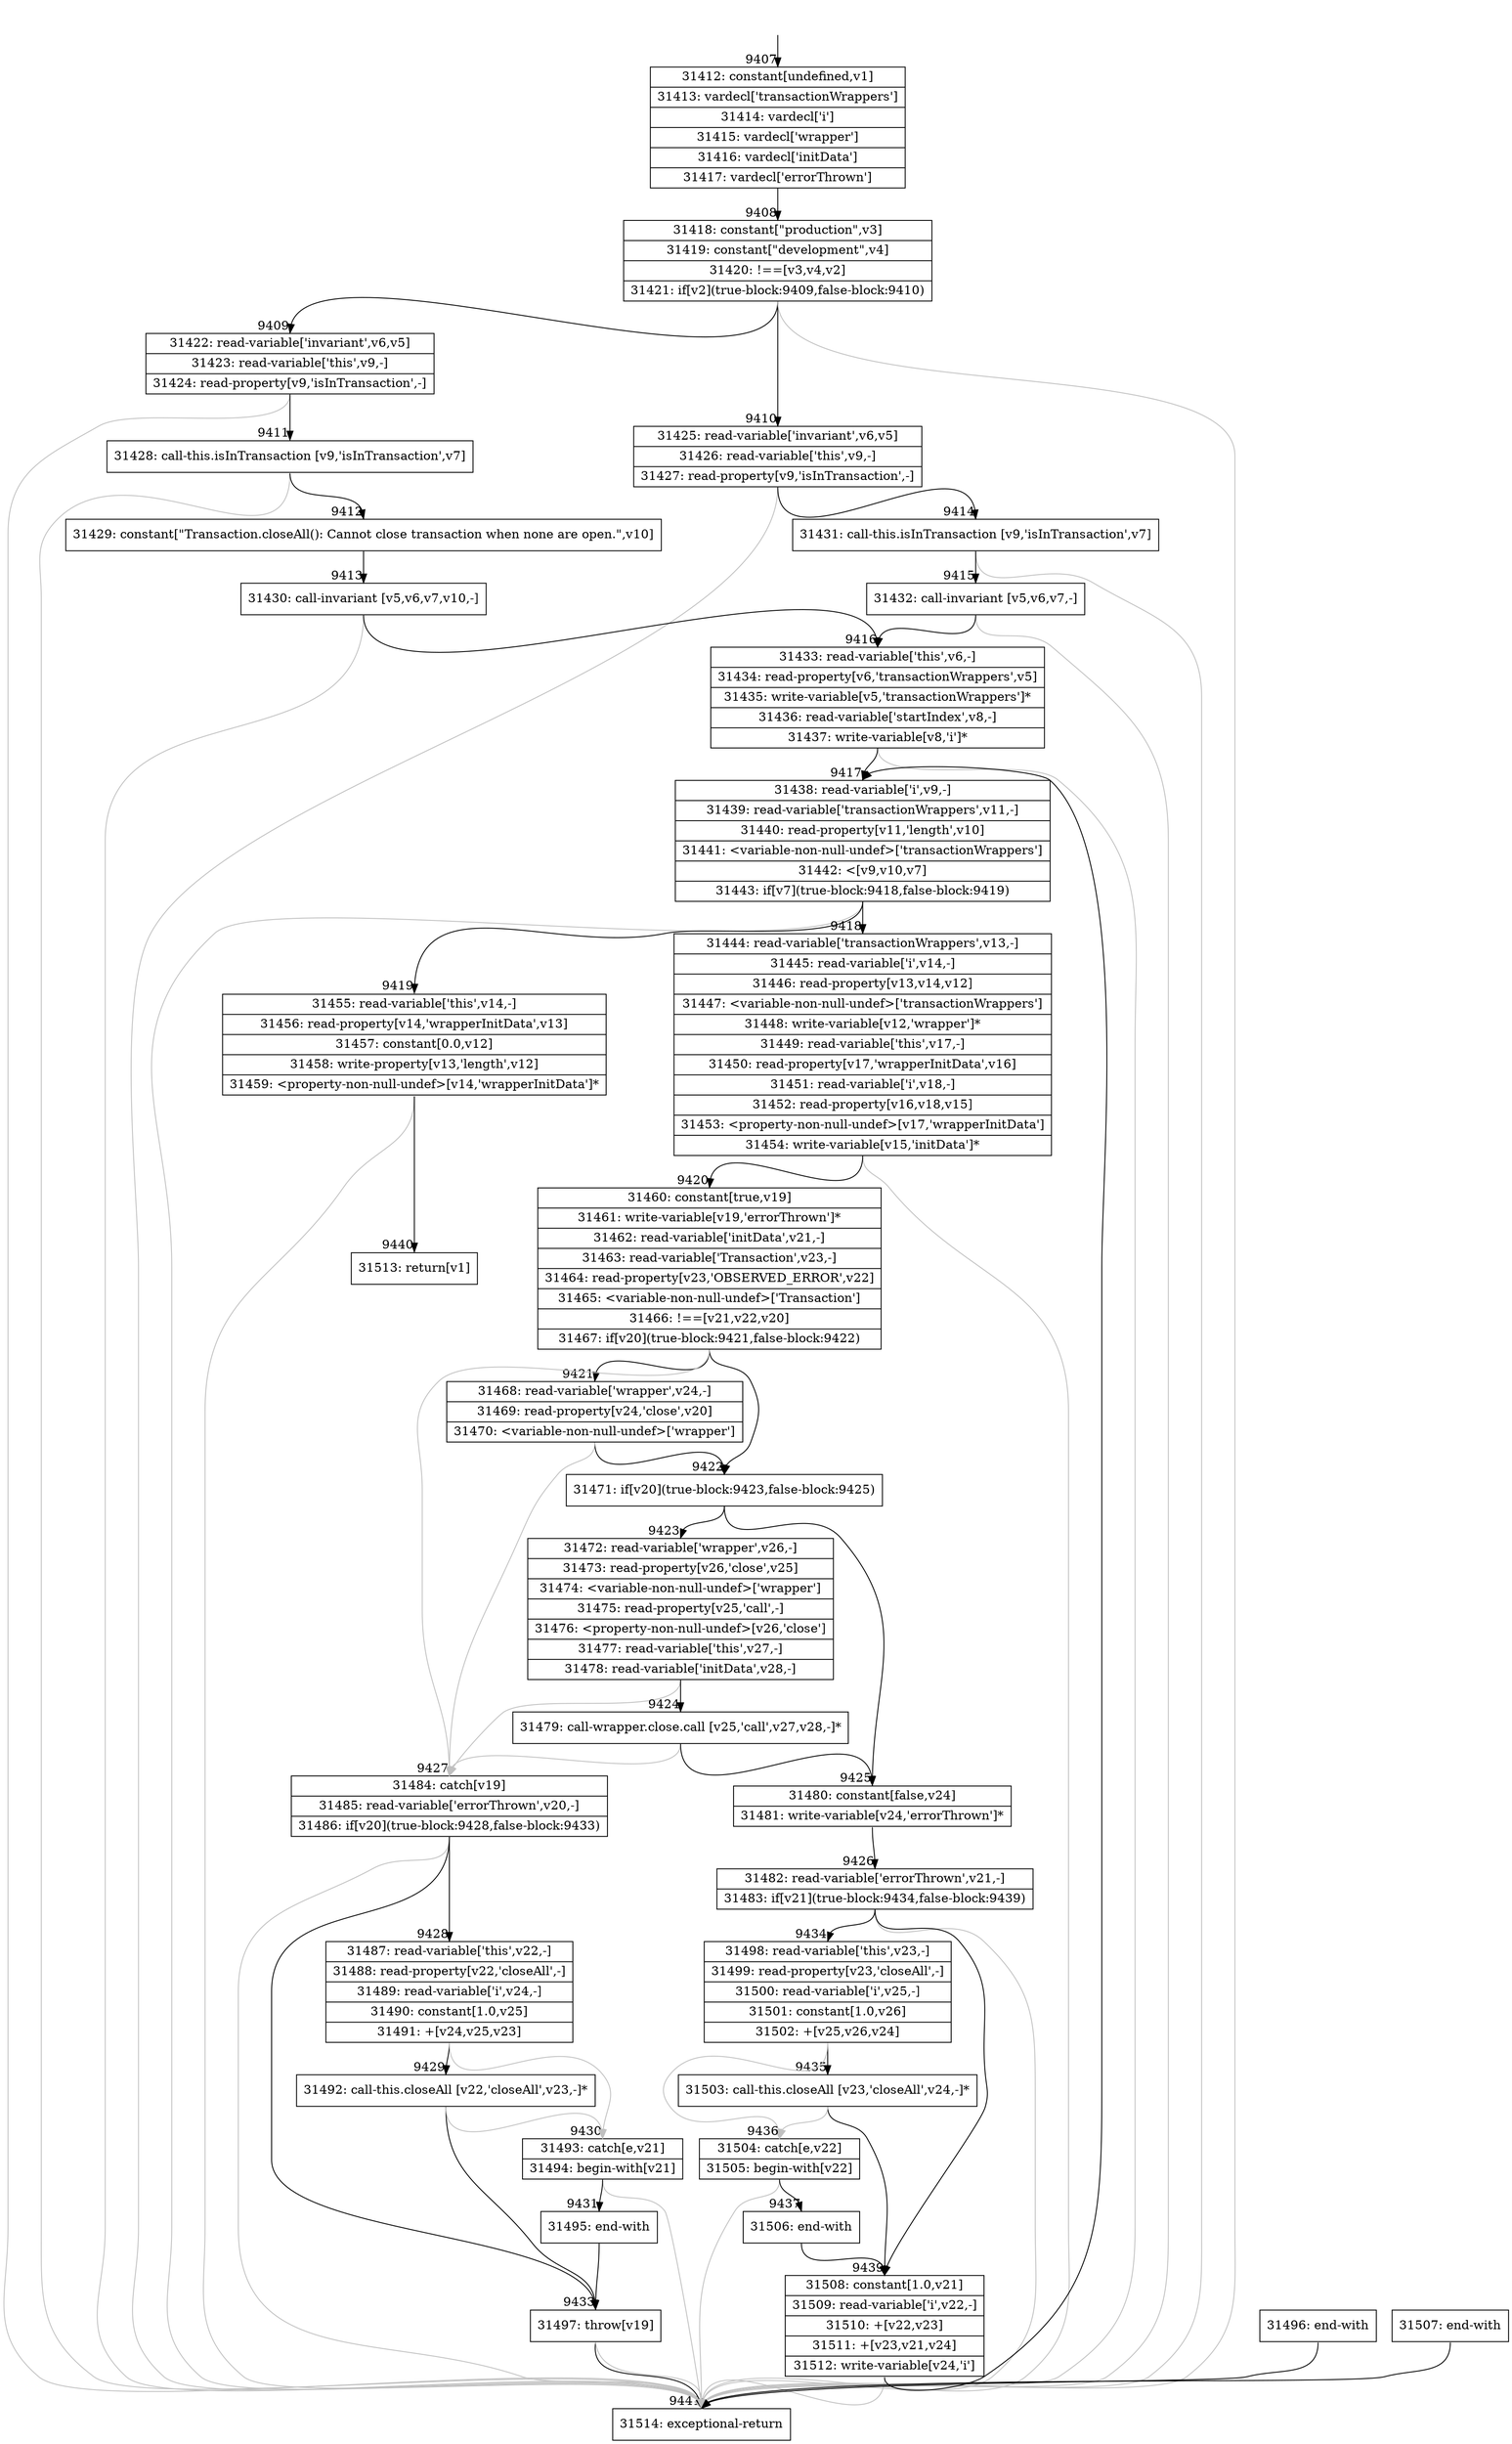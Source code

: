 digraph {
rankdir="TD"
BB_entry691[shape=none,label=""];
BB_entry691 -> BB9407 [tailport=s, headport=n, headlabel="    9407"]
BB9407 [shape=record label="{31412: constant[undefined,v1]|31413: vardecl['transactionWrappers']|31414: vardecl['i']|31415: vardecl['wrapper']|31416: vardecl['initData']|31417: vardecl['errorThrown']}" ] 
BB9407 -> BB9408 [tailport=s, headport=n, headlabel="      9408"]
BB9408 [shape=record label="{31418: constant[\"production\",v3]|31419: constant[\"development\",v4]|31420: !==[v3,v4,v2]|31421: if[v2](true-block:9409,false-block:9410)}" ] 
BB9408 -> BB9409 [tailport=s, headport=n, headlabel="      9409"]
BB9408 -> BB9410 [tailport=s, headport=n, headlabel="      9410"]
BB9408 -> BB9441 [tailport=s, headport=n, color=gray, headlabel="      9441"]
BB9409 [shape=record label="{31422: read-variable['invariant',v6,v5]|31423: read-variable['this',v9,-]|31424: read-property[v9,'isInTransaction',-]}" ] 
BB9409 -> BB9411 [tailport=s, headport=n, headlabel="      9411"]
BB9409 -> BB9441 [tailport=s, headport=n, color=gray]
BB9410 [shape=record label="{31425: read-variable['invariant',v6,v5]|31426: read-variable['this',v9,-]|31427: read-property[v9,'isInTransaction',-]}" ] 
BB9410 -> BB9414 [tailport=s, headport=n, headlabel="      9414"]
BB9410 -> BB9441 [tailport=s, headport=n, color=gray]
BB9411 [shape=record label="{31428: call-this.isInTransaction [v9,'isInTransaction',v7]}" ] 
BB9411 -> BB9412 [tailport=s, headport=n, headlabel="      9412"]
BB9411 -> BB9441 [tailport=s, headport=n, color=gray]
BB9412 [shape=record label="{31429: constant[\"Transaction.closeAll(): Cannot close transaction when none are open.\",v10]}" ] 
BB9412 -> BB9413 [tailport=s, headport=n, headlabel="      9413"]
BB9413 [shape=record label="{31430: call-invariant [v5,v6,v7,v10,-]}" ] 
BB9413 -> BB9416 [tailport=s, headport=n, headlabel="      9416"]
BB9413 -> BB9441 [tailport=s, headport=n, color=gray]
BB9414 [shape=record label="{31431: call-this.isInTransaction [v9,'isInTransaction',v7]}" ] 
BB9414 -> BB9415 [tailport=s, headport=n, headlabel="      9415"]
BB9414 -> BB9441 [tailport=s, headport=n, color=gray]
BB9415 [shape=record label="{31432: call-invariant [v5,v6,v7,-]}" ] 
BB9415 -> BB9416 [tailport=s, headport=n]
BB9415 -> BB9441 [tailport=s, headport=n, color=gray]
BB9416 [shape=record label="{31433: read-variable['this',v6,-]|31434: read-property[v6,'transactionWrappers',v5]|31435: write-variable[v5,'transactionWrappers']*|31436: read-variable['startIndex',v8,-]|31437: write-variable[v8,'i']*}" ] 
BB9416 -> BB9417 [tailport=s, headport=n, headlabel="      9417"]
BB9416 -> BB9441 [tailport=s, headport=n, color=gray]
BB9417 [shape=record label="{31438: read-variable['i',v9,-]|31439: read-variable['transactionWrappers',v11,-]|31440: read-property[v11,'length',v10]|31441: \<variable-non-null-undef\>['transactionWrappers']|31442: \<[v9,v10,v7]|31443: if[v7](true-block:9418,false-block:9419)}" ] 
BB9417 -> BB9418 [tailport=s, headport=n, headlabel="      9418"]
BB9417 -> BB9419 [tailport=s, headport=n, headlabel="      9419"]
BB9417 -> BB9441 [tailport=s, headport=n, color=gray]
BB9418 [shape=record label="{31444: read-variable['transactionWrappers',v13,-]|31445: read-variable['i',v14,-]|31446: read-property[v13,v14,v12]|31447: \<variable-non-null-undef\>['transactionWrappers']|31448: write-variable[v12,'wrapper']*|31449: read-variable['this',v17,-]|31450: read-property[v17,'wrapperInitData',v16]|31451: read-variable['i',v18,-]|31452: read-property[v16,v18,v15]|31453: \<property-non-null-undef\>[v17,'wrapperInitData']|31454: write-variable[v15,'initData']*}" ] 
BB9418 -> BB9420 [tailport=s, headport=n, headlabel="      9420"]
BB9418 -> BB9441 [tailport=s, headport=n, color=gray]
BB9419 [shape=record label="{31455: read-variable['this',v14,-]|31456: read-property[v14,'wrapperInitData',v13]|31457: constant[0.0,v12]|31458: write-property[v13,'length',v12]|31459: \<property-non-null-undef\>[v14,'wrapperInitData']*}" ] 
BB9419 -> BB9440 [tailport=s, headport=n, headlabel="      9440"]
BB9419 -> BB9441 [tailport=s, headport=n, color=gray]
BB9420 [shape=record label="{31460: constant[true,v19]|31461: write-variable[v19,'errorThrown']*|31462: read-variable['initData',v21,-]|31463: read-variable['Transaction',v23,-]|31464: read-property[v23,'OBSERVED_ERROR',v22]|31465: \<variable-non-null-undef\>['Transaction']|31466: !==[v21,v22,v20]|31467: if[v20](true-block:9421,false-block:9422)}" ] 
BB9420 -> BB9422 [tailport=s, headport=n, headlabel="      9422"]
BB9420 -> BB9421 [tailport=s, headport=n, headlabel="      9421"]
BB9420 -> BB9427 [tailport=s, headport=n, color=gray, headlabel="      9427"]
BB9421 [shape=record label="{31468: read-variable['wrapper',v24,-]|31469: read-property[v24,'close',v20]|31470: \<variable-non-null-undef\>['wrapper']}" ] 
BB9421 -> BB9422 [tailport=s, headport=n]
BB9421 -> BB9427 [tailport=s, headport=n, color=gray]
BB9422 [shape=record label="{31471: if[v20](true-block:9423,false-block:9425)}" ] 
BB9422 -> BB9423 [tailport=s, headport=n, headlabel="      9423"]
BB9422 -> BB9425 [tailport=s, headport=n, headlabel="      9425"]
BB9423 [shape=record label="{31472: read-variable['wrapper',v26,-]|31473: read-property[v26,'close',v25]|31474: \<variable-non-null-undef\>['wrapper']|31475: read-property[v25,'call',-]|31476: \<property-non-null-undef\>[v26,'close']|31477: read-variable['this',v27,-]|31478: read-variable['initData',v28,-]}" ] 
BB9423 -> BB9424 [tailport=s, headport=n, headlabel="      9424"]
BB9423 -> BB9427 [tailport=s, headport=n, color=gray]
BB9424 [shape=record label="{31479: call-wrapper.close.call [v25,'call',v27,v28,-]*}" ] 
BB9424 -> BB9425 [tailport=s, headport=n]
BB9424 -> BB9427 [tailport=s, headport=n, color=gray]
BB9425 [shape=record label="{31480: constant[false,v24]|31481: write-variable[v24,'errorThrown']*}" ] 
BB9425 -> BB9426 [tailport=s, headport=n, headlabel="      9426"]
BB9426 [shape=record label="{31482: read-variable['errorThrown',v21,-]|31483: if[v21](true-block:9434,false-block:9439)}" ] 
BB9426 -> BB9434 [tailport=s, headport=n, headlabel="      9434"]
BB9426 -> BB9439 [tailport=s, headport=n, headlabel="      9439"]
BB9426 -> BB9441 [tailport=s, headport=n, color=gray]
BB9427 [shape=record label="{31484: catch[v19]|31485: read-variable['errorThrown',v20,-]|31486: if[v20](true-block:9428,false-block:9433)}" ] 
BB9427 -> BB9428 [tailport=s, headport=n, headlabel="      9428"]
BB9427 -> BB9433 [tailport=s, headport=n, headlabel="      9433"]
BB9427 -> BB9441 [tailport=s, headport=n, color=gray]
BB9428 [shape=record label="{31487: read-variable['this',v22,-]|31488: read-property[v22,'closeAll',-]|31489: read-variable['i',v24,-]|31490: constant[1.0,v25]|31491: +[v24,v25,v23]}" ] 
BB9428 -> BB9429 [tailport=s, headport=n, headlabel="      9429"]
BB9428 -> BB9430 [tailport=s, headport=n, color=gray, headlabel="      9430"]
BB9429 [shape=record label="{31492: call-this.closeAll [v22,'closeAll',v23,-]*}" ] 
BB9429 -> BB9433 [tailport=s, headport=n]
BB9429 -> BB9430 [tailport=s, headport=n, color=gray]
BB9430 [shape=record label="{31493: catch[e,v21]|31494: begin-with[v21]}" ] 
BB9430 -> BB9431 [tailport=s, headport=n, headlabel="      9431"]
BB9430 -> BB9441 [tailport=s, headport=n, color=gray]
BB9431 [shape=record label="{31495: end-with}" ] 
BB9431 -> BB9433 [tailport=s, headport=n]
BB9432 [shape=record label="{31496: end-with}" ] 
BB9432 -> BB9441 [tailport=s, headport=n]
BB9433 [shape=record label="{31497: throw[v19]}" ] 
BB9433 -> BB9441 [tailport=s, headport=n]
BB9433 -> BB9441 [tailport=s, headport=n, color=gray]
BB9434 [shape=record label="{31498: read-variable['this',v23,-]|31499: read-property[v23,'closeAll',-]|31500: read-variable['i',v25,-]|31501: constant[1.0,v26]|31502: +[v25,v26,v24]}" ] 
BB9434 -> BB9435 [tailport=s, headport=n, headlabel="      9435"]
BB9434 -> BB9436 [tailport=s, headport=n, color=gray, headlabel="      9436"]
BB9435 [shape=record label="{31503: call-this.closeAll [v23,'closeAll',v24,-]*}" ] 
BB9435 -> BB9439 [tailport=s, headport=n]
BB9435 -> BB9436 [tailport=s, headport=n, color=gray]
BB9436 [shape=record label="{31504: catch[e,v22]|31505: begin-with[v22]}" ] 
BB9436 -> BB9437 [tailport=s, headport=n, headlabel="      9437"]
BB9436 -> BB9441 [tailport=s, headport=n, color=gray]
BB9437 [shape=record label="{31506: end-with}" ] 
BB9437 -> BB9439 [tailport=s, headport=n]
BB9438 [shape=record label="{31507: end-with}" ] 
BB9438 -> BB9441 [tailport=s, headport=n]
BB9439 [shape=record label="{31508: constant[1.0,v21]|31509: read-variable['i',v22,-]|31510: +[v22,v23]|31511: +[v23,v21,v24]|31512: write-variable[v24,'i']}" ] 
BB9439 -> BB9417 [tailport=s, headport=n]
BB9439 -> BB9441 [tailport=s, headport=n, color=gray]
BB9440 [shape=record label="{31513: return[v1]}" ] 
BB9441 [shape=record label="{31514: exceptional-return}" ] 
//#$~ 16733
}
